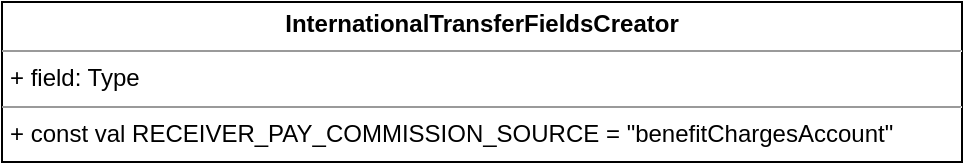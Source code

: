 <mxfile version="20.4.1" type="github">
  <diagram id="2-OlUXfwyhHVSXNUNQRw" name="Страница 1">
    <mxGraphModel dx="946" dy="640" grid="1" gridSize="10" guides="1" tooltips="1" connect="1" arrows="1" fold="1" page="1" pageScale="1" pageWidth="827" pageHeight="1169" math="0" shadow="0">
      <root>
        <mxCell id="0" />
        <mxCell id="1" parent="0" />
        <mxCell id="TwLNmZ5TpCzK1fLkUk1p-1" value="&lt;p style=&quot;margin:0px;margin-top:4px;text-align:center;&quot;&gt;&lt;b&gt;InternationalTransferFieldsCreator&lt;/b&gt;&lt;/p&gt;&lt;hr size=&quot;1&quot;&gt;&lt;p style=&quot;margin:0px;margin-left:4px;&quot;&gt;+ field: Type&lt;/p&gt;&lt;hr size=&quot;1&quot;&gt;&lt;p style=&quot;margin:0px;margin-left:4px;&quot;&gt;+ const val RECEIVER_PAY_COMMISSION_SOURCE = &quot;benefitChargesAccount&quot;&lt;/p&gt;" style="verticalAlign=top;align=left;overflow=fill;fontSize=12;fontFamily=Helvetica;html=1;" vertex="1" parent="1">
          <mxGeometry x="80" y="80" width="480" height="80" as="geometry" />
        </mxCell>
      </root>
    </mxGraphModel>
  </diagram>
</mxfile>
